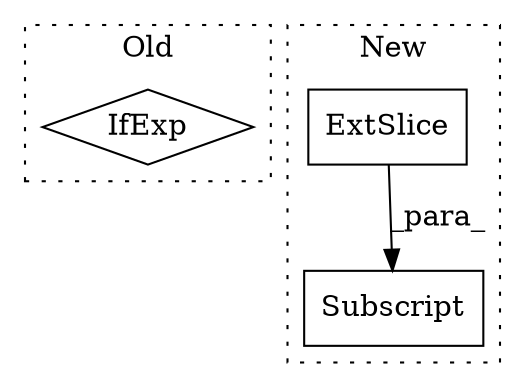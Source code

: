 digraph G {
subgraph cluster0 {
1 [label="IfExp" a="51" s="9032,9055" l="4,6" shape="diamond"];
label = "Old";
style="dotted";
}
subgraph cluster1 {
2 [label="ExtSlice" a="85" s="11164" l="1" shape="box"];
3 [label="Subscript" a="63" s="11164,0" l="13,0" shape="box"];
label = "New";
style="dotted";
}
2 -> 3 [label="_para_"];
}